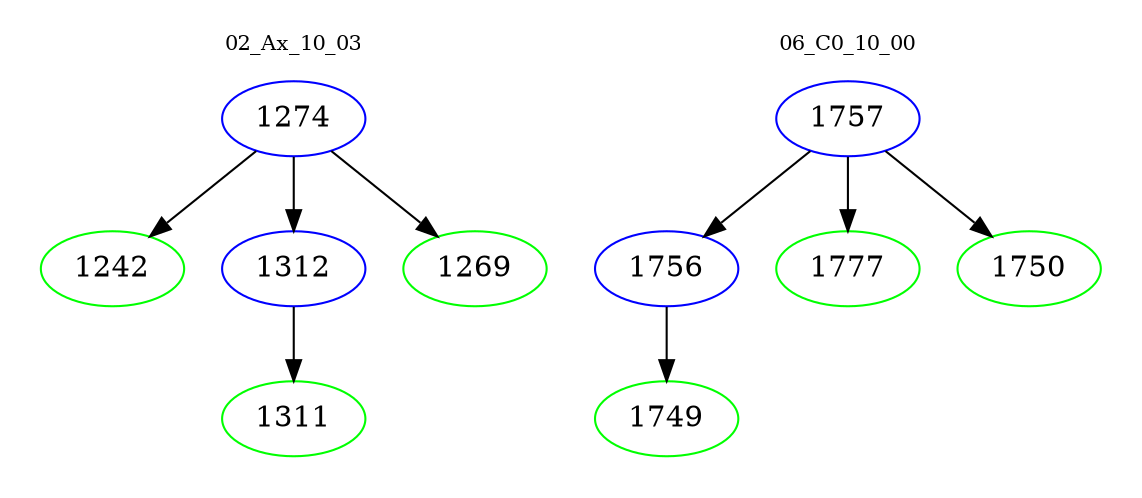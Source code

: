 digraph{
subgraph cluster_0 {
color = white
label = "02_Ax_10_03";
fontsize=10;
T0_1274 [label="1274", color="blue"]
T0_1274 -> T0_1242 [color="black"]
T0_1242 [label="1242", color="green"]
T0_1274 -> T0_1312 [color="black"]
T0_1312 [label="1312", color="blue"]
T0_1312 -> T0_1311 [color="black"]
T0_1311 [label="1311", color="green"]
T0_1274 -> T0_1269 [color="black"]
T0_1269 [label="1269", color="green"]
}
subgraph cluster_1 {
color = white
label = "06_C0_10_00";
fontsize=10;
T1_1757 [label="1757", color="blue"]
T1_1757 -> T1_1756 [color="black"]
T1_1756 [label="1756", color="blue"]
T1_1756 -> T1_1749 [color="black"]
T1_1749 [label="1749", color="green"]
T1_1757 -> T1_1777 [color="black"]
T1_1777 [label="1777", color="green"]
T1_1757 -> T1_1750 [color="black"]
T1_1750 [label="1750", color="green"]
}
}
